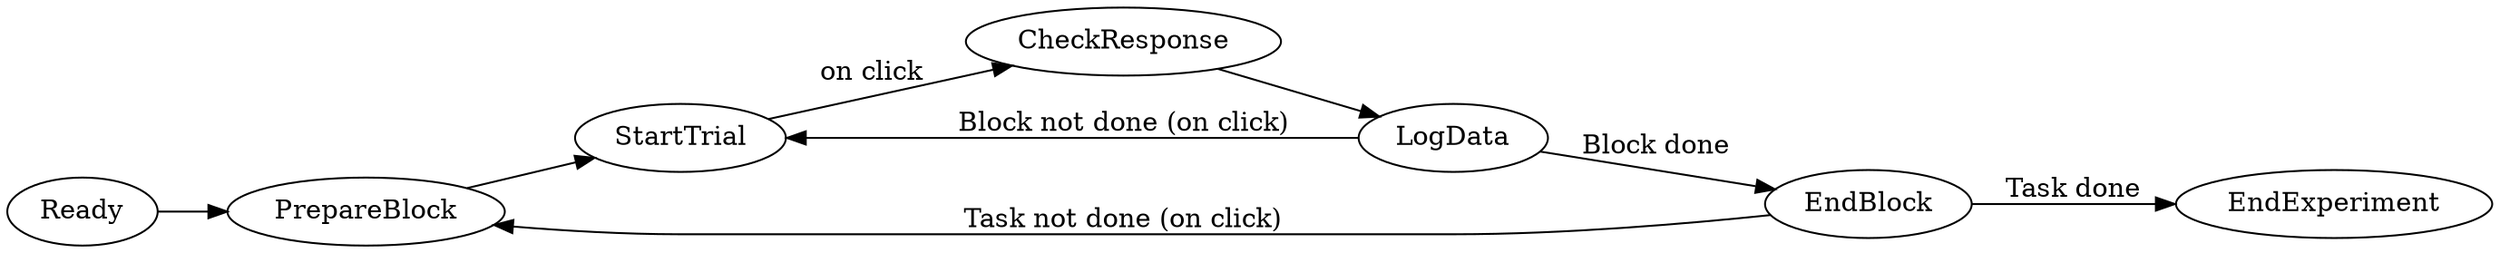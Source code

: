 digraph G {
rankdir=LR;
    Ready -> PrepareBlock;
    PrepareBlock -> StartTrial;
    StartTrial -> CheckResponse [label="on click"];
    CheckResponse -> LogData;
    LogData -> EndBlock [label="Block done"];
    LogData -> StartTrial [label="Block not done (on click)"];
    EndBlock -> PrepareBlock [label="Task not done (on click)"];
    EndBlock -> EndExperiment [label="Task done"];
}
